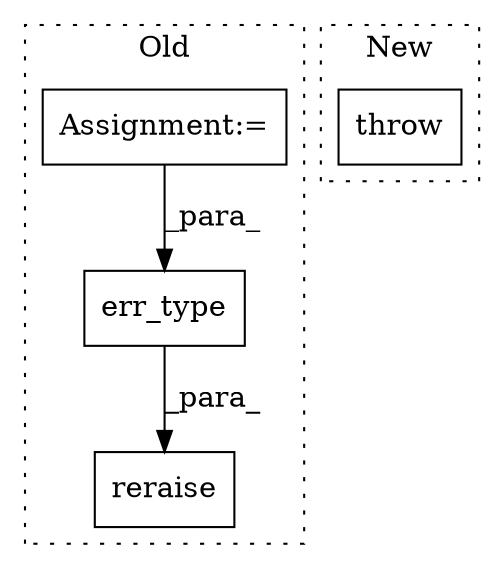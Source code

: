 digraph G {
subgraph cluster0 {
1 [label="reraise" a="32" s="4857,4901" l="8,1" shape="box"];
3 [label="Assignment:=" a="7" s="4748" l="1" shape="box"];
4 [label="err_type" a="32" s="4874,4890" l="9,1" shape="box"];
label = "Old";
style="dotted";
}
subgraph cluster1 {
2 [label="throw" a="53" s="4685" l="6" shape="box"];
label = "New";
style="dotted";
}
3 -> 4 [label="_para_"];
4 -> 1 [label="_para_"];
}